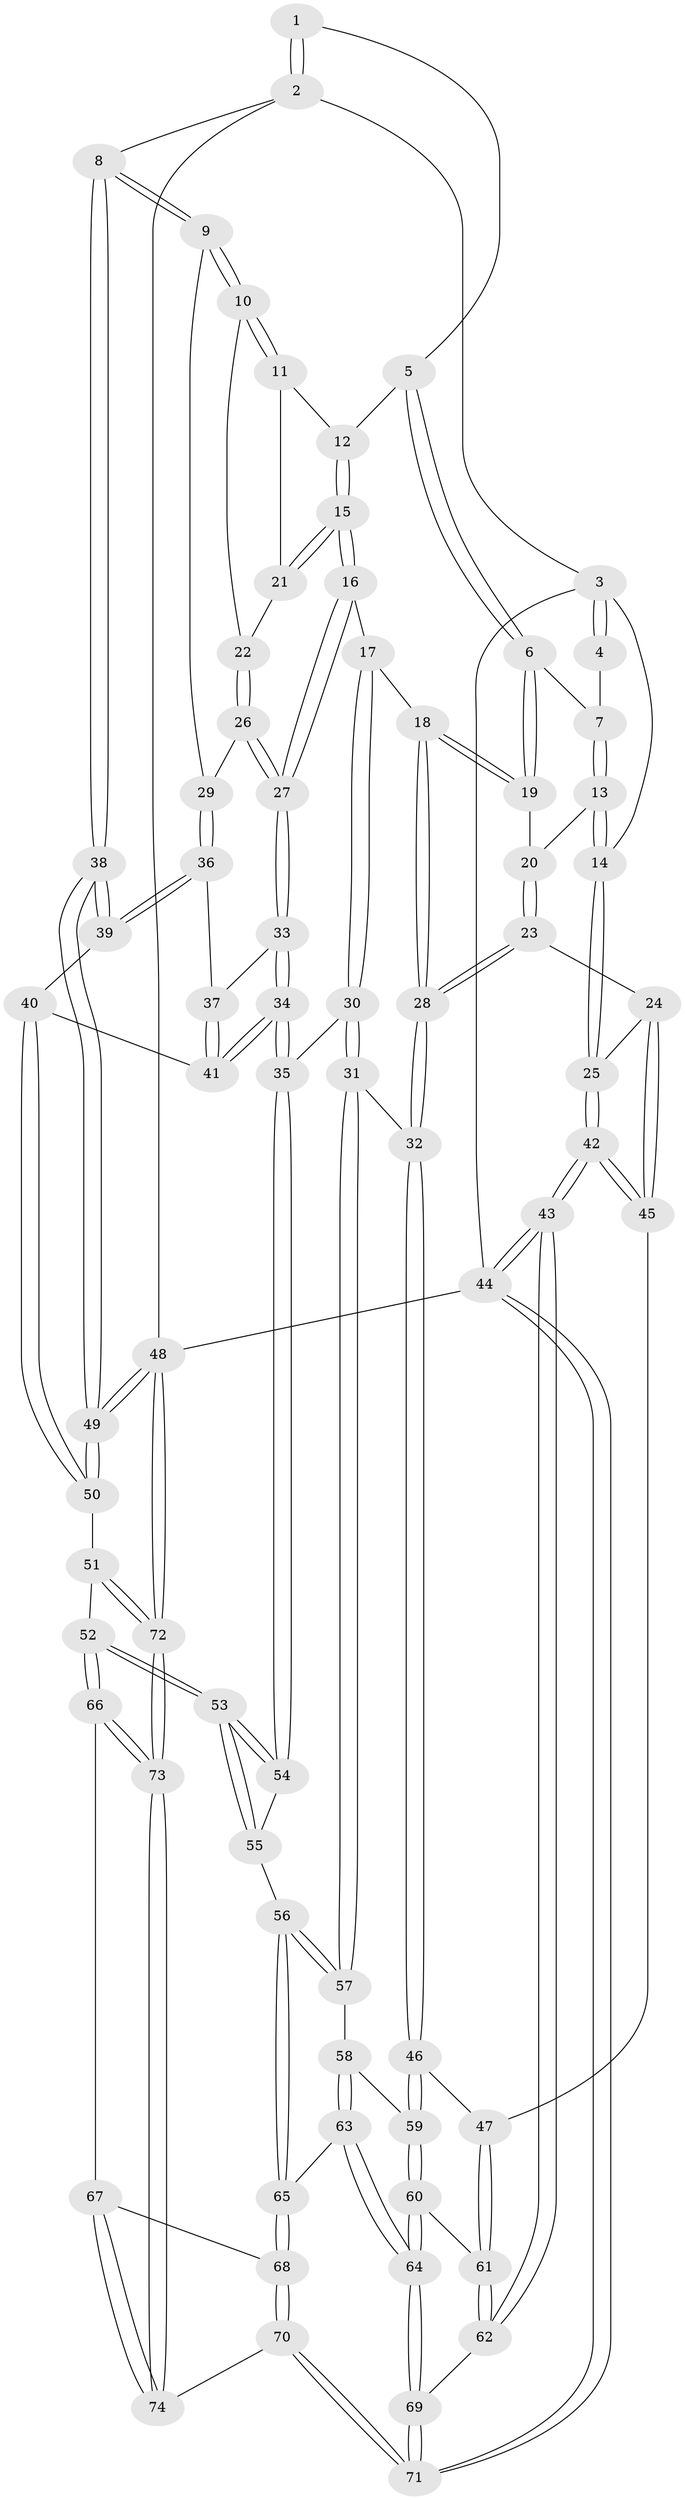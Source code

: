 // Generated by graph-tools (version 1.1) at 2025/01/03/09/25 05:01:38]
// undirected, 74 vertices, 182 edges
graph export_dot {
graph [start="1"]
  node [color=gray90,style=filled];
  1 [pos="+0.5857289771904453+0"];
  2 [pos="+1+0"];
  3 [pos="+0+0"];
  4 [pos="+0.2685445207971344+0"];
  5 [pos="+0.5850378724338753+0"];
  6 [pos="+0.3847581402306735+0.09003900311658301"];
  7 [pos="+0.36268500304321755+0.07109504958882583"];
  8 [pos="+1+0"];
  9 [pos="+1+0.15228840676014002"];
  10 [pos="+0.861800142772984+0.14168277683897756"];
  11 [pos="+0.7548190337206798+0.11952325371153169"];
  12 [pos="+0.5994341517186553+0"];
  13 [pos="+0.14310634804870634+0.0825202396556361"];
  14 [pos="+0+0"];
  15 [pos="+0.5353589982061642+0.1802161878696161"];
  16 [pos="+0.5238333180364041+0.19476774820041393"];
  17 [pos="+0.49687996710240645+0.20637791486899684"];
  18 [pos="+0.45084702215989997+0.2089905151741118"];
  19 [pos="+0.4115359558070381+0.16991486262125932"];
  20 [pos="+0.2313996514445319+0.1524918486573648"];
  21 [pos="+0.675288796832745+0.18488406213507855"];
  22 [pos="+0.7060073142956499+0.22903190998471787"];
  23 [pos="+0.3014991930218444+0.3712311038248004"];
  24 [pos="+0.25954373117751295+0.36891112093447015"];
  25 [pos="+0+0"];
  26 [pos="+0.7081526823079929+0.3032216933084275"];
  27 [pos="+0.6756279974935798+0.33743780332480194"];
  28 [pos="+0.3080674873391132+0.37383878501695517"];
  29 [pos="+0.9644344156207907+0.2138998979907385"];
  30 [pos="+0.5453016625208535+0.4943852226180989"];
  31 [pos="+0.45563966134342526+0.5277722693980569"];
  32 [pos="+0.366049498625093+0.4935780282807966"];
  33 [pos="+0.6756023800031904+0.41485377710243443"];
  34 [pos="+0.6527815729509227+0.4737806528988799"];
  35 [pos="+0.6272468030482656+0.49249827792058865"];
  36 [pos="+0.9175176132350503+0.3207442600248371"];
  37 [pos="+0.8404345972392442+0.3697943007086121"];
  38 [pos="+1+0.6576045413984518"];
  39 [pos="+0.9220109865488672+0.48094511306932025"];
  40 [pos="+0.8319507229104828+0.5326110662370703"];
  41 [pos="+0.8021140155583245+0.5160004480582217"];
  42 [pos="+0+0.4863607433641762"];
  43 [pos="+0+0.8827969112448583"];
  44 [pos="+0+1"];
  45 [pos="+0+0.519965629038804"];
  46 [pos="+0.2603374320237761+0.5876545230698932"];
  47 [pos="+0.03523774594911812+0.5785610275065239"];
  48 [pos="+1+1"];
  49 [pos="+1+0.6929305452041901"];
  50 [pos="+0.8632173119363055+0.7646988285575499"];
  51 [pos="+0.8334608583091198+0.7853546305153737"];
  52 [pos="+0.7901428801649278+0.7885131409222592"];
  53 [pos="+0.758365614412252+0.7630175299041227"];
  54 [pos="+0.6307898004416853+0.5035538374740824"];
  55 [pos="+0.5870736804131022+0.724326564202667"];
  56 [pos="+0.5511721936104068+0.7273176884714893"];
  57 [pos="+0.4581710910035554+0.5635476254439903"];
  58 [pos="+0.39575816139311404+0.7267838649682784"];
  59 [pos="+0.2702474409584428+0.6944806839287556"];
  60 [pos="+0.19526290306442504+0.8303476961375771"];
  61 [pos="+0.12472084465258763+0.79023709723691"];
  62 [pos="+0+0.8647652754296752"];
  63 [pos="+0.43238600960446844+0.8370552116867446"];
  64 [pos="+0.23321964279514495+0.9022385851415826"];
  65 [pos="+0.4640774666229293+0.8466988559181331"];
  66 [pos="+0.7022946978007485+0.8797960510769574"];
  67 [pos="+0.5741378401587155+0.9015015316484537"];
  68 [pos="+0.4873041460532224+0.8748701404056572"];
  69 [pos="+0.20497357782530032+1"];
  70 [pos="+0.4008804234611545+1"];
  71 [pos="+0.20593543579523713+1"];
  72 [pos="+1+1"];
  73 [pos="+0.7130199083633865+1"];
  74 [pos="+0.5868624592106428+1"];
  1 -- 2;
  1 -- 2;
  1 -- 5;
  2 -- 3;
  2 -- 8;
  2 -- 48;
  3 -- 4;
  3 -- 4;
  3 -- 14;
  3 -- 44;
  4 -- 7;
  5 -- 6;
  5 -- 6;
  5 -- 12;
  6 -- 7;
  6 -- 19;
  6 -- 19;
  7 -- 13;
  7 -- 13;
  8 -- 9;
  8 -- 9;
  8 -- 38;
  8 -- 38;
  9 -- 10;
  9 -- 10;
  9 -- 29;
  10 -- 11;
  10 -- 11;
  10 -- 22;
  11 -- 12;
  11 -- 21;
  12 -- 15;
  12 -- 15;
  13 -- 14;
  13 -- 14;
  13 -- 20;
  14 -- 25;
  14 -- 25;
  15 -- 16;
  15 -- 16;
  15 -- 21;
  15 -- 21;
  16 -- 17;
  16 -- 27;
  16 -- 27;
  17 -- 18;
  17 -- 30;
  17 -- 30;
  18 -- 19;
  18 -- 19;
  18 -- 28;
  18 -- 28;
  19 -- 20;
  20 -- 23;
  20 -- 23;
  21 -- 22;
  22 -- 26;
  22 -- 26;
  23 -- 24;
  23 -- 28;
  23 -- 28;
  24 -- 25;
  24 -- 45;
  24 -- 45;
  25 -- 42;
  25 -- 42;
  26 -- 27;
  26 -- 27;
  26 -- 29;
  27 -- 33;
  27 -- 33;
  28 -- 32;
  28 -- 32;
  29 -- 36;
  29 -- 36;
  30 -- 31;
  30 -- 31;
  30 -- 35;
  31 -- 32;
  31 -- 57;
  31 -- 57;
  32 -- 46;
  32 -- 46;
  33 -- 34;
  33 -- 34;
  33 -- 37;
  34 -- 35;
  34 -- 35;
  34 -- 41;
  34 -- 41;
  35 -- 54;
  35 -- 54;
  36 -- 37;
  36 -- 39;
  36 -- 39;
  37 -- 41;
  37 -- 41;
  38 -- 39;
  38 -- 39;
  38 -- 49;
  38 -- 49;
  39 -- 40;
  40 -- 41;
  40 -- 50;
  40 -- 50;
  42 -- 43;
  42 -- 43;
  42 -- 45;
  42 -- 45;
  43 -- 44;
  43 -- 44;
  43 -- 62;
  43 -- 62;
  44 -- 71;
  44 -- 71;
  44 -- 48;
  45 -- 47;
  46 -- 47;
  46 -- 59;
  46 -- 59;
  47 -- 61;
  47 -- 61;
  48 -- 49;
  48 -- 49;
  48 -- 72;
  48 -- 72;
  49 -- 50;
  49 -- 50;
  50 -- 51;
  51 -- 52;
  51 -- 72;
  51 -- 72;
  52 -- 53;
  52 -- 53;
  52 -- 66;
  52 -- 66;
  53 -- 54;
  53 -- 54;
  53 -- 55;
  53 -- 55;
  54 -- 55;
  55 -- 56;
  56 -- 57;
  56 -- 57;
  56 -- 65;
  56 -- 65;
  57 -- 58;
  58 -- 59;
  58 -- 63;
  58 -- 63;
  59 -- 60;
  59 -- 60;
  60 -- 61;
  60 -- 64;
  60 -- 64;
  61 -- 62;
  61 -- 62;
  62 -- 69;
  63 -- 64;
  63 -- 64;
  63 -- 65;
  64 -- 69;
  64 -- 69;
  65 -- 68;
  65 -- 68;
  66 -- 67;
  66 -- 73;
  66 -- 73;
  67 -- 68;
  67 -- 74;
  67 -- 74;
  68 -- 70;
  68 -- 70;
  69 -- 71;
  69 -- 71;
  70 -- 71;
  70 -- 71;
  70 -- 74;
  72 -- 73;
  72 -- 73;
  73 -- 74;
  73 -- 74;
}
